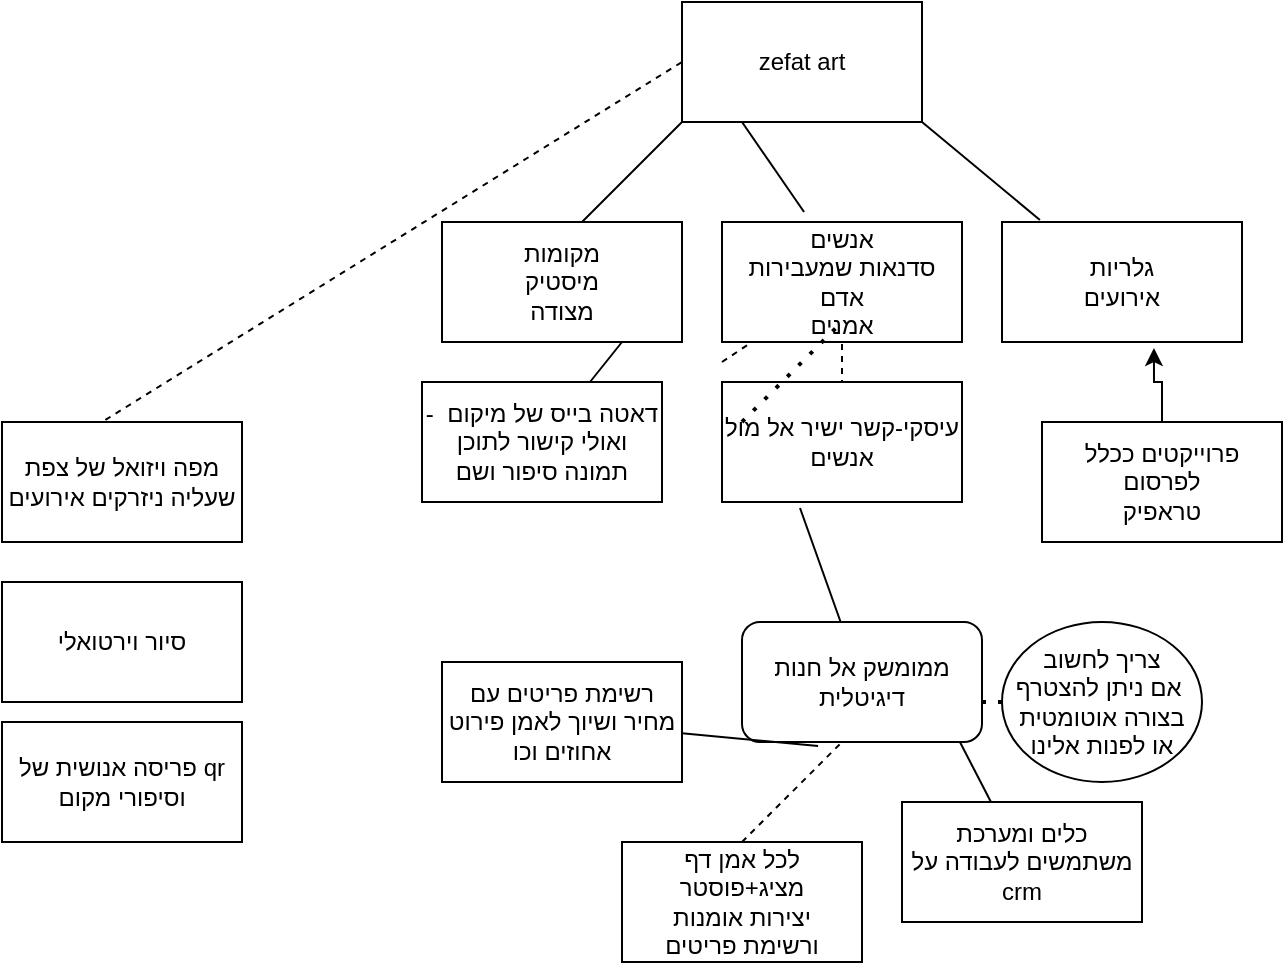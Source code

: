 <mxfile version="17.4.4" type="github">
  <diagram id="h8Qpq5OId_jdaV0Uty62" name="Page-1">
    <mxGraphModel dx="1102" dy="614" grid="1" gridSize="10" guides="1" tooltips="1" connect="1" arrows="1" fold="1" page="1" pageScale="1" pageWidth="850" pageHeight="1100" math="0" shadow="0">
      <root>
        <mxCell id="0" />
        <mxCell id="1" parent="0" />
        <mxCell id="t2d8viJdFNTOlg7ECUOu-1" value="zefat art" style="rounded=0;whiteSpace=wrap;html=1;" vertex="1" parent="1">
          <mxGeometry x="370" y="50" width="120" height="60" as="geometry" />
        </mxCell>
        <mxCell id="t2d8viJdFNTOlg7ECUOu-2" value="" style="endArrow=none;html=1;rounded=0;" edge="1" parent="1">
          <mxGeometry width="50" height="50" relative="1" as="geometry">
            <mxPoint x="320" y="160" as="sourcePoint" />
            <mxPoint x="370" y="110" as="targetPoint" />
          </mxGeometry>
        </mxCell>
        <mxCell id="t2d8viJdFNTOlg7ECUOu-3" value="מקומות&lt;br&gt;מיסטיק&lt;br&gt;מצודה" style="rounded=0;whiteSpace=wrap;html=1;" vertex="1" parent="1">
          <mxGeometry x="250" y="160" width="120" height="60" as="geometry" />
        </mxCell>
        <mxCell id="t2d8viJdFNTOlg7ECUOu-4" value="אנשים&lt;br&gt;סדנאות שמעבירות אדם&lt;br&gt;אמנים&lt;br&gt;" style="rounded=0;whiteSpace=wrap;html=1;" vertex="1" parent="1">
          <mxGeometry x="390" y="160" width="120" height="60" as="geometry" />
        </mxCell>
        <mxCell id="t2d8viJdFNTOlg7ECUOu-5" value="" style="endArrow=none;html=1;rounded=0;exitX=0.342;exitY=-0.083;exitDx=0;exitDy=0;exitPerimeter=0;" edge="1" parent="1" source="t2d8viJdFNTOlg7ECUOu-4">
          <mxGeometry width="50" height="50" relative="1" as="geometry">
            <mxPoint x="350" y="160" as="sourcePoint" />
            <mxPoint x="400" y="110" as="targetPoint" />
          </mxGeometry>
        </mxCell>
        <mxCell id="t2d8viJdFNTOlg7ECUOu-6" value="גלריות&lt;br&gt;אירועים&lt;br&gt;" style="rounded=0;whiteSpace=wrap;html=1;" vertex="1" parent="1">
          <mxGeometry x="530" y="160" width="120" height="60" as="geometry" />
        </mxCell>
        <mxCell id="t2d8viJdFNTOlg7ECUOu-7" value="" style="endArrow=none;html=1;rounded=0;exitX=0.158;exitY=-0.017;exitDx=0;exitDy=0;exitPerimeter=0;" edge="1" parent="1" source="t2d8viJdFNTOlg7ECUOu-6">
          <mxGeometry width="50" height="50" relative="1" as="geometry">
            <mxPoint x="521.04" y="155.02" as="sourcePoint" />
            <mxPoint x="490" y="110" as="targetPoint" />
          </mxGeometry>
        </mxCell>
        <mxCell id="t2d8viJdFNTOlg7ECUOu-9" value="" style="endArrow=none;dashed=1;html=1;rounded=0;entryX=0;entryY=0.5;entryDx=0;entryDy=0;" edge="1" parent="1" target="t2d8viJdFNTOlg7ECUOu-1">
          <mxGeometry width="50" height="50" relative="1" as="geometry">
            <mxPoint x="80" y="270" as="sourcePoint" />
            <mxPoint x="170" y="180" as="targetPoint" />
            <Array as="points">
              <mxPoint x="80" y="260" />
            </Array>
          </mxGeometry>
        </mxCell>
        <mxCell id="t2d8viJdFNTOlg7ECUOu-11" value="מפה ויזואל של צפת שעליה ניזרקים אירועים" style="rounded=0;whiteSpace=wrap;html=1;" vertex="1" parent="1">
          <mxGeometry x="30" y="260" width="120" height="60" as="geometry" />
        </mxCell>
        <mxCell id="t2d8viJdFNTOlg7ECUOu-12" value="סיור וירטואלי" style="rounded=0;whiteSpace=wrap;html=1;" vertex="1" parent="1">
          <mxGeometry x="30" y="340" width="120" height="60" as="geometry" />
        </mxCell>
        <mxCell id="t2d8viJdFNTOlg7ECUOu-13" value="פריסה אנושית של qr וסיפורי מקום" style="rounded=0;whiteSpace=wrap;html=1;" vertex="1" parent="1">
          <mxGeometry x="30" y="410" width="120" height="60" as="geometry" />
        </mxCell>
        <mxCell id="t2d8viJdFNTOlg7ECUOu-14" value="" style="endArrow=none;html=1;rounded=0;exitX=0.75;exitY=1;exitDx=0;exitDy=0;" edge="1" parent="1" source="t2d8viJdFNTOlg7ECUOu-3" target="t2d8viJdFNTOlg7ECUOu-15">
          <mxGeometry width="50" height="50" relative="1" as="geometry">
            <mxPoint x="340" y="310" as="sourcePoint" />
            <mxPoint x="350" y="220" as="targetPoint" />
          </mxGeometry>
        </mxCell>
        <mxCell id="t2d8viJdFNTOlg7ECUOu-15" value="דאטה בייס של מיקום&amp;nbsp; - ואולי קישור לתוכן תמונה סיפור ושם" style="rounded=0;whiteSpace=wrap;html=1;" vertex="1" parent="1">
          <mxGeometry x="240" y="240" width="120" height="60" as="geometry" />
        </mxCell>
        <mxCell id="t2d8viJdFNTOlg7ECUOu-16" value="" style="endArrow=none;dashed=1;html=1;rounded=0;entryX=0.5;entryY=1;entryDx=0;entryDy=0;" edge="1" parent="1" target="t2d8viJdFNTOlg7ECUOu-4">
          <mxGeometry width="50" height="50" relative="1" as="geometry">
            <mxPoint x="450" y="260" as="sourcePoint" />
            <mxPoint x="450" y="250" as="targetPoint" />
          </mxGeometry>
        </mxCell>
        <mxCell id="t2d8viJdFNTOlg7ECUOu-17" value="עיסקי-קשר ישיר אל מול אנשים" style="rounded=0;whiteSpace=wrap;html=1;" vertex="1" parent="1">
          <mxGeometry x="390" y="240" width="120" height="60" as="geometry" />
        </mxCell>
        <mxCell id="t2d8viJdFNTOlg7ECUOu-18" value="" style="endArrow=none;html=1;rounded=0;exitX=0.325;exitY=1.05;exitDx=0;exitDy=0;exitPerimeter=0;" edge="1" parent="1" source="t2d8viJdFNTOlg7ECUOu-17" target="t2d8viJdFNTOlg7ECUOu-19">
          <mxGeometry width="50" height="50" relative="1" as="geometry">
            <mxPoint x="400" y="290" as="sourcePoint" />
            <mxPoint x="460" y="390" as="targetPoint" />
          </mxGeometry>
        </mxCell>
        <mxCell id="t2d8viJdFNTOlg7ECUOu-19" value="ממומשק אל חנות דיגיטלית" style="rounded=1;whiteSpace=wrap;html=1;" vertex="1" parent="1">
          <mxGeometry x="400" y="360" width="120" height="60" as="geometry" />
        </mxCell>
        <mxCell id="t2d8viJdFNTOlg7ECUOu-20" value="" style="endArrow=none;dashed=1;html=1;dashPattern=1 3;strokeWidth=2;rounded=0;" edge="1" parent="1" target="t2d8viJdFNTOlg7ECUOu-21">
          <mxGeometry width="50" height="50" relative="1" as="geometry">
            <mxPoint x="610" y="260" as="sourcePoint" />
            <mxPoint x="610" y="220" as="targetPoint" />
          </mxGeometry>
        </mxCell>
        <mxCell id="t2d8viJdFNTOlg7ECUOu-22" style="edgeStyle=orthogonalEdgeStyle;rounded=0;orthogonalLoop=1;jettySize=auto;html=1;entryX=0.633;entryY=1.05;entryDx=0;entryDy=0;entryPerimeter=0;" edge="1" parent="1" source="t2d8viJdFNTOlg7ECUOu-21" target="t2d8viJdFNTOlg7ECUOu-6">
          <mxGeometry relative="1" as="geometry" />
        </mxCell>
        <mxCell id="t2d8viJdFNTOlg7ECUOu-21" value="פרוייקטים ככלל&lt;br&gt;לפרסום&lt;br&gt;טראפיק&lt;br&gt;" style="rounded=0;whiteSpace=wrap;html=1;" vertex="1" parent="1">
          <mxGeometry x="550" y="260" width="120" height="60" as="geometry" />
        </mxCell>
        <mxCell id="t2d8viJdFNTOlg7ECUOu-23" value="" style="endArrow=none;dashed=1;html=1;rounded=0;" edge="1" parent="1">
          <mxGeometry width="50" height="50" relative="1" as="geometry">
            <mxPoint x="400" y="470" as="sourcePoint" />
            <mxPoint x="450" y="420" as="targetPoint" />
          </mxGeometry>
        </mxCell>
        <mxCell id="t2d8viJdFNTOlg7ECUOu-24" value="לכל אמן דף מציג+פוסטר&lt;br&gt;יצירות אומנות&lt;br&gt;ורשימת פריטים" style="rounded=0;whiteSpace=wrap;html=1;" vertex="1" parent="1">
          <mxGeometry x="340" y="470" width="120" height="60" as="geometry" />
        </mxCell>
        <mxCell id="t2d8viJdFNTOlg7ECUOu-29" value="צריך לחשוב&lt;br&gt;אם ניתן להצטרף&amp;nbsp;&lt;br&gt;בצורה אוטומטית&lt;br&gt;או לפנות אלינו" style="ellipse;whiteSpace=wrap;html=1;" vertex="1" parent="1">
          <mxGeometry x="530" y="360" width="100" height="80" as="geometry" />
        </mxCell>
        <mxCell id="t2d8viJdFNTOlg7ECUOu-30" value="" style="endArrow=none;dashed=1;html=1;dashPattern=1 3;strokeWidth=2;rounded=0;" edge="1" parent="1">
          <mxGeometry width="50" height="50" relative="1" as="geometry">
            <mxPoint x="400" y="260" as="sourcePoint" />
            <mxPoint x="450" y="210" as="targetPoint" />
          </mxGeometry>
        </mxCell>
        <mxCell id="t2d8viJdFNTOlg7ECUOu-31" value="" style="endArrow=none;dashed=1;html=1;dashPattern=1 3;strokeWidth=2;rounded=0;entryX=0;entryY=0.5;entryDx=0;entryDy=0;" edge="1" parent="1" target="t2d8viJdFNTOlg7ECUOu-29">
          <mxGeometry width="50" height="50" relative="1" as="geometry">
            <mxPoint x="520" y="400" as="sourcePoint" />
            <mxPoint x="570" y="350" as="targetPoint" />
          </mxGeometry>
        </mxCell>
        <mxCell id="t2d8viJdFNTOlg7ECUOu-33" value="" style="endArrow=none;dashed=1;html=1;rounded=0;" edge="1" parent="1" target="t2d8viJdFNTOlg7ECUOu-4">
          <mxGeometry width="50" height="50" relative="1" as="geometry">
            <mxPoint x="390" y="230" as="sourcePoint" />
            <mxPoint x="450" y="190" as="targetPoint" />
          </mxGeometry>
        </mxCell>
        <mxCell id="t2d8viJdFNTOlg7ECUOu-34" value="" style="endArrow=none;html=1;rounded=0;exitX=0.908;exitY=1;exitDx=0;exitDy=0;exitPerimeter=0;" edge="1" parent="1" source="t2d8viJdFNTOlg7ECUOu-19" target="t2d8viJdFNTOlg7ECUOu-35">
          <mxGeometry width="50" height="50" relative="1" as="geometry">
            <mxPoint x="520" y="470" as="sourcePoint" />
            <mxPoint x="510" y="415" as="targetPoint" />
          </mxGeometry>
        </mxCell>
        <mxCell id="t2d8viJdFNTOlg7ECUOu-35" value="כלים ומערכת משתמשים לעבודה על crm" style="rounded=0;whiteSpace=wrap;html=1;" vertex="1" parent="1">
          <mxGeometry x="480" y="450" width="120" height="60" as="geometry" />
        </mxCell>
        <mxCell id="t2d8viJdFNTOlg7ECUOu-36" value="" style="endArrow=none;html=1;rounded=0;" edge="1" parent="1" target="t2d8viJdFNTOlg7ECUOu-38">
          <mxGeometry width="50" height="50" relative="1" as="geometry">
            <mxPoint x="340" y="430" as="sourcePoint" />
            <mxPoint x="400" y="400" as="targetPoint" />
          </mxGeometry>
        </mxCell>
        <mxCell id="t2d8viJdFNTOlg7ECUOu-38" value="רשימת פריטים עם מחיר ושיוך לאמן פירוט אחוזים וכו" style="rounded=0;whiteSpace=wrap;html=1;" vertex="1" parent="1">
          <mxGeometry x="250" y="380" width="120" height="60" as="geometry" />
        </mxCell>
        <mxCell id="t2d8viJdFNTOlg7ECUOu-39" value="" style="endArrow=none;html=1;rounded=0;entryX=0.317;entryY=1.033;entryDx=0;entryDy=0;entryPerimeter=0;" edge="1" parent="1" source="t2d8viJdFNTOlg7ECUOu-38" target="t2d8viJdFNTOlg7ECUOu-19">
          <mxGeometry width="50" height="50" relative="1" as="geometry">
            <mxPoint x="400" y="550" as="sourcePoint" />
            <mxPoint x="450" y="500" as="targetPoint" />
          </mxGeometry>
        </mxCell>
      </root>
    </mxGraphModel>
  </diagram>
</mxfile>
